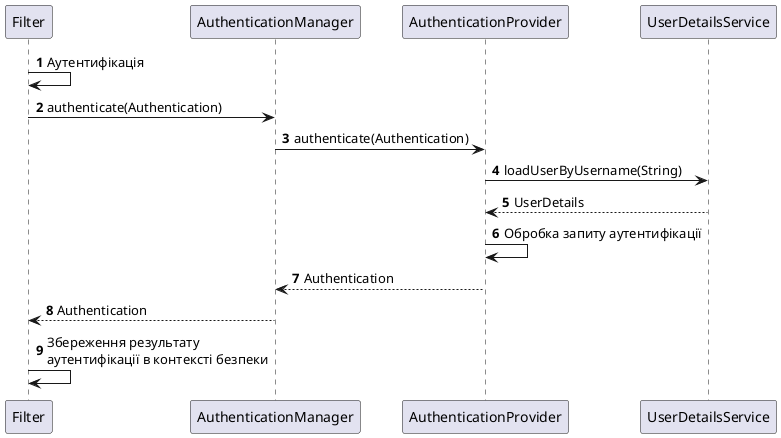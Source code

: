 @startuml
'https://plantuml.com/sequence-diagram

autonumber

Filter -> Filter: Аутентифікація
Filter -> AuthenticationManager: authenticate(Authentication)
AuthenticationManager -> AuthenticationProvider: authenticate(Authentication)
AuthenticationProvider -> UserDetailsService: loadUserByUsername(String)
UserDetailsService --> AuthenticationProvider: UserDetails
AuthenticationProvider -> AuthenticationProvider: Обробка запиту аутентифікації
AuthenticationProvider --> AuthenticationManager: Authentication
AuthenticationManager --> Filter: Authentication
Filter -> Filter: Збереження результату \nаутентифікації в контексті безпеки
@enduml